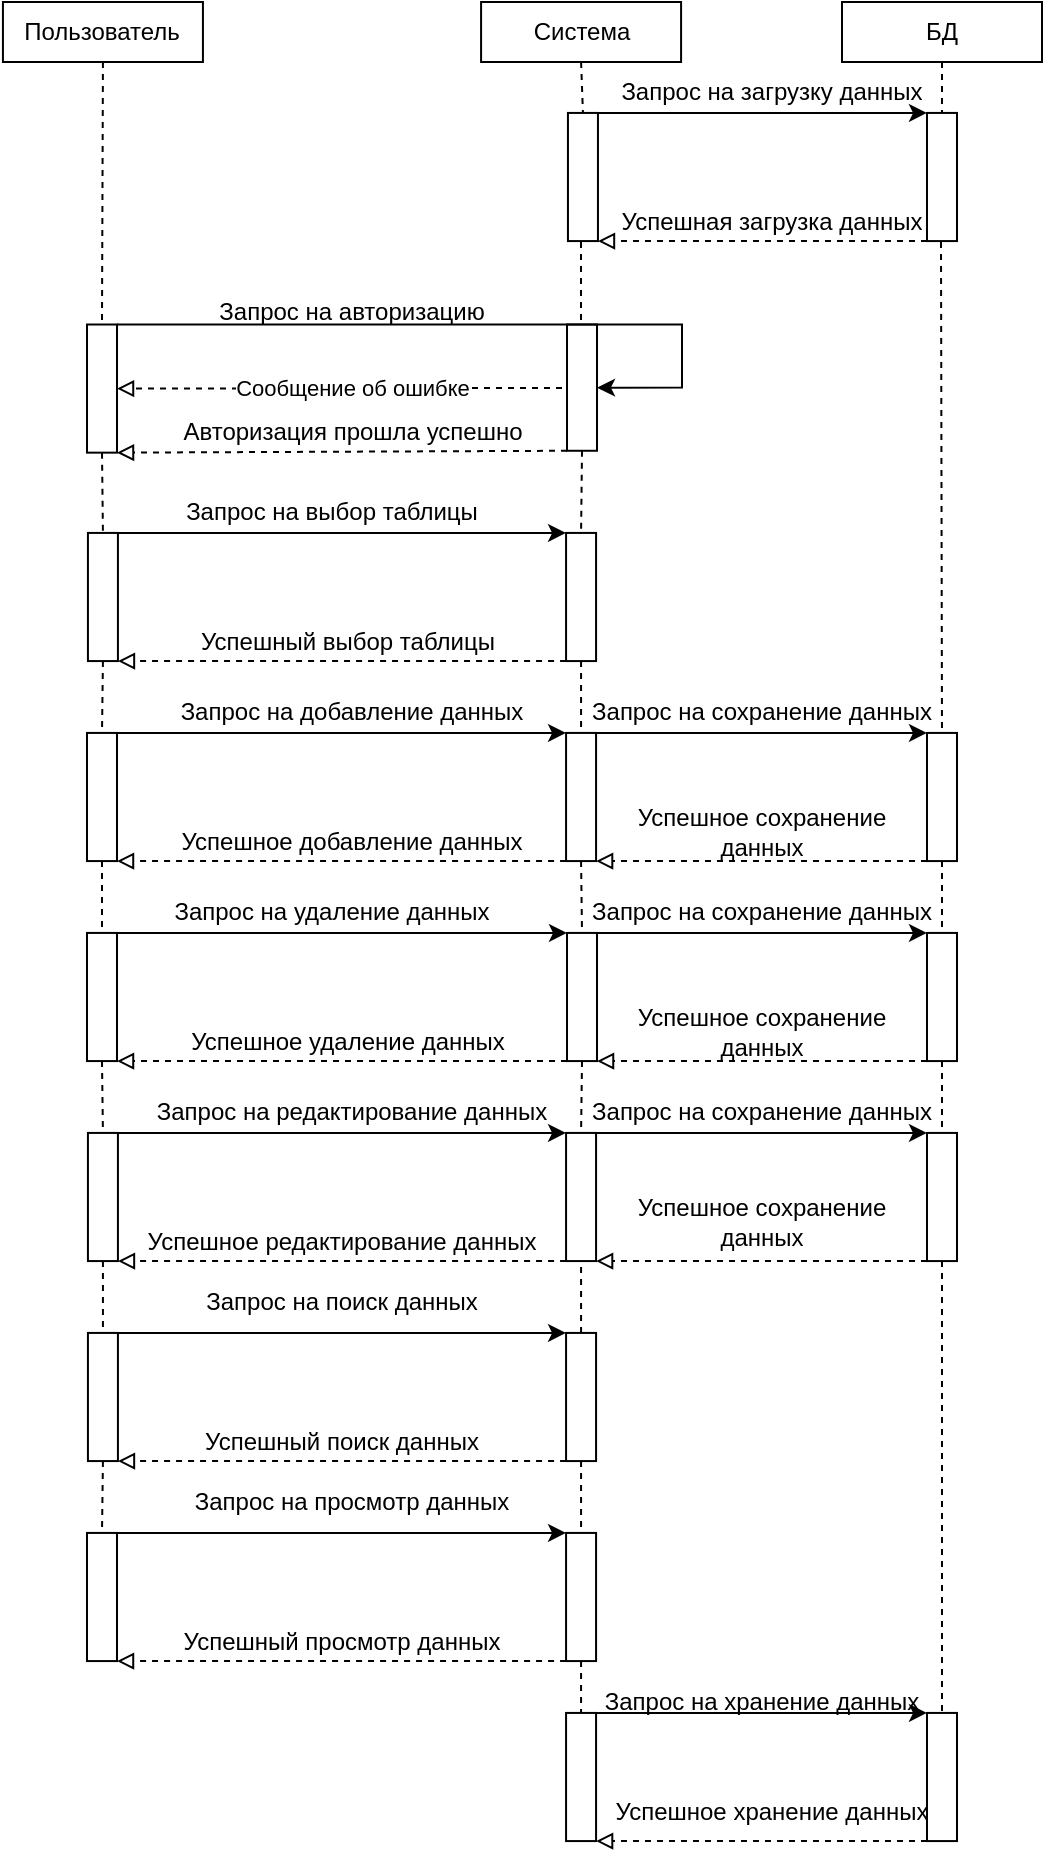 <mxfile version="24.7.17">
  <diagram name="Страница — 1" id="6Z7cqa4MiS0r8r7yoB4F">
    <mxGraphModel dx="1042" dy="1744" grid="1" gridSize="10" guides="1" tooltips="1" connect="1" arrows="1" fold="1" page="1" pageScale="1" pageWidth="827" pageHeight="1169" math="0" shadow="0">
      <root>
        <mxCell id="0" />
        <mxCell id="1" parent="0" />
        <mxCell id="EMWkCA-jMNm1Hh3KmYXY-1" value="Пользователь" style="rounded=0;whiteSpace=wrap;html=1;" vertex="1" parent="1">
          <mxGeometry x="160.47" y="-40" width="100" height="30" as="geometry" />
        </mxCell>
        <mxCell id="EMWkCA-jMNm1Hh3KmYXY-2" value="Система" style="rounded=0;whiteSpace=wrap;html=1;" vertex="1" parent="1">
          <mxGeometry x="399.54" y="-40" width="100" height="30" as="geometry" />
        </mxCell>
        <mxCell id="EMWkCA-jMNm1Hh3KmYXY-3" value="БД" style="rounded=0;whiteSpace=wrap;html=1;" vertex="1" parent="1">
          <mxGeometry x="580" y="-40" width="100" height="30" as="geometry" />
        </mxCell>
        <mxCell id="EMWkCA-jMNm1Hh3KmYXY-4" value="" style="endArrow=none;html=1;rounded=0;exitX=0.5;exitY=1;exitDx=0;exitDy=0;dashed=1;" edge="1" parent="1" source="EMWkCA-jMNm1Hh3KmYXY-1">
          <mxGeometry width="50" height="50" relative="1" as="geometry">
            <mxPoint x="240" y="240" as="sourcePoint" />
            <mxPoint x="210" y="120" as="targetPoint" />
          </mxGeometry>
        </mxCell>
        <mxCell id="EMWkCA-jMNm1Hh3KmYXY-5" value="" style="endArrow=none;html=1;rounded=0;exitX=0.5;exitY=1;exitDx=0;exitDy=0;dashed=1;" edge="1" parent="1">
          <mxGeometry width="50" height="50" relative="1" as="geometry">
            <mxPoint x="449.5" y="80" as="sourcePoint" />
            <mxPoint x="449.5" y="120" as="targetPoint" />
          </mxGeometry>
        </mxCell>
        <mxCell id="EMWkCA-jMNm1Hh3KmYXY-6" value="" style="endArrow=none;html=1;rounded=0;exitX=0.5;exitY=1;exitDx=0;exitDy=0;dashed=1;entryX=1;entryY=0.5;entryDx=0;entryDy=0;" edge="1" parent="1" target="EMWkCA-jMNm1Hh3KmYXY-36">
          <mxGeometry width="50" height="50" relative="1" as="geometry">
            <mxPoint x="629.5" y="80" as="sourcePoint" />
            <mxPoint x="629.5" y="120" as="targetPoint" />
          </mxGeometry>
        </mxCell>
        <mxCell id="EMWkCA-jMNm1Hh3KmYXY-7" value="" style="rounded=0;whiteSpace=wrap;html=1;rotation=-90;" vertex="1" parent="1">
          <mxGeometry x="177.97" y="145.79" width="64.07" height="15" as="geometry" />
        </mxCell>
        <mxCell id="EMWkCA-jMNm1Hh3KmYXY-10" value="" style="rounded=0;whiteSpace=wrap;html=1;rotation=-90;" vertex="1" parent="1">
          <mxGeometry x="418.44" y="145.32" width="63.13" height="15" as="geometry" />
        </mxCell>
        <mxCell id="EMWkCA-jMNm1Hh3KmYXY-11" value="" style="endArrow=classic;html=1;rounded=0;exitX=1;exitY=1;exitDx=0;exitDy=0;entryX=0.5;entryY=1;entryDx=0;entryDy=0;edgeStyle=orthogonalEdgeStyle;" edge="1" parent="1" source="EMWkCA-jMNm1Hh3KmYXY-7" target="EMWkCA-jMNm1Hh3KmYXY-10">
          <mxGeometry width="50" height="50" relative="1" as="geometry">
            <mxPoint x="290" y="190" as="sourcePoint" />
            <mxPoint x="530" y="120" as="targetPoint" />
            <Array as="points">
              <mxPoint x="500" y="121" />
              <mxPoint x="500" y="153" />
            </Array>
          </mxGeometry>
        </mxCell>
        <mxCell id="EMWkCA-jMNm1Hh3KmYXY-12" value="Запрос на авторизацию" style="text;html=1;align=center;verticalAlign=middle;whiteSpace=wrap;rounded=0;" vertex="1" parent="1">
          <mxGeometry x="260" y="100" width="150" height="30" as="geometry" />
        </mxCell>
        <mxCell id="EMWkCA-jMNm1Hh3KmYXY-13" value="" style="endArrow=block;html=1;rounded=0;entryX=0;entryY=1;entryDx=0;entryDy=0;exitX=0;exitY=0;exitDx=0;exitDy=0;endFill=0;dashed=1;" edge="1" parent="1" source="EMWkCA-jMNm1Hh3KmYXY-10" target="EMWkCA-jMNm1Hh3KmYXY-7">
          <mxGeometry width="50" height="50" relative="1" as="geometry">
            <mxPoint x="310" y="290" as="sourcePoint" />
            <mxPoint x="360" y="240" as="targetPoint" />
          </mxGeometry>
        </mxCell>
        <mxCell id="EMWkCA-jMNm1Hh3KmYXY-14" value="Авторизация прошла успешно" style="text;html=1;align=center;verticalAlign=middle;whiteSpace=wrap;rounded=0;" vertex="1" parent="1">
          <mxGeometry x="242.5" y="160.32" width="185" height="30" as="geometry" />
        </mxCell>
        <mxCell id="EMWkCA-jMNm1Hh3KmYXY-16" value="" style="endArrow=block;html=1;rounded=0;entryX=0.5;entryY=1;entryDx=0;entryDy=0;endFill=0;dashed=1;align=center;" edge="1" parent="1" target="EMWkCA-jMNm1Hh3KmYXY-7">
          <mxGeometry width="50" height="50" relative="1" as="geometry">
            <mxPoint x="440" y="153" as="sourcePoint" />
            <mxPoint x="220" y="153.79" as="targetPoint" />
          </mxGeometry>
        </mxCell>
        <mxCell id="EMWkCA-jMNm1Hh3KmYXY-17" value="&lt;div style=&quot;text-align: justify;&quot;&gt;Сообщение об ошибке&lt;/div&gt;" style="edgeLabel;html=1;align=center;verticalAlign=middle;resizable=0;points=[];" vertex="1" connectable="0" parent="EMWkCA-jMNm1Hh3KmYXY-16">
          <mxGeometry x="0.485" y="-3" relative="1" as="geometry">
            <mxPoint x="60" y="3" as="offset" />
          </mxGeometry>
        </mxCell>
        <mxCell id="EMWkCA-jMNm1Hh3KmYXY-18" value="" style="rounded=0;whiteSpace=wrap;html=1;rotation=-90;" vertex="1" parent="1">
          <mxGeometry x="178.43" y="250" width="64.07" height="15" as="geometry" />
        </mxCell>
        <mxCell id="EMWkCA-jMNm1Hh3KmYXY-19" value="" style="endArrow=none;html=1;rounded=0;exitX=0;exitY=0.5;exitDx=0;exitDy=0;dashed=1;entryX=1;entryY=0.5;entryDx=0;entryDy=0;" edge="1" parent="1" source="EMWkCA-jMNm1Hh3KmYXY-7" target="EMWkCA-jMNm1Hh3KmYXY-18">
          <mxGeometry width="50" height="50" relative="1" as="geometry">
            <mxPoint x="220" y="90" as="sourcePoint" />
            <mxPoint x="220" y="130" as="targetPoint" />
          </mxGeometry>
        </mxCell>
        <mxCell id="EMWkCA-jMNm1Hh3KmYXY-20" value="" style="rounded=0;whiteSpace=wrap;html=1;rotation=-90;" vertex="1" parent="1">
          <mxGeometry x="417.5" y="250" width="64.07" height="15" as="geometry" />
        </mxCell>
        <mxCell id="EMWkCA-jMNm1Hh3KmYXY-21" value="" style="endArrow=none;html=1;rounded=0;exitX=0;exitY=0.5;exitDx=0;exitDy=0;dashed=1;entryX=1;entryY=0.5;entryDx=0;entryDy=0;" edge="1" parent="1" source="EMWkCA-jMNm1Hh3KmYXY-10" target="EMWkCA-jMNm1Hh3KmYXY-20">
          <mxGeometry width="50" height="50" relative="1" as="geometry">
            <mxPoint x="220" y="195" as="sourcePoint" />
            <mxPoint x="220" y="235" as="targetPoint" />
          </mxGeometry>
        </mxCell>
        <mxCell id="EMWkCA-jMNm1Hh3KmYXY-22" value="" style="endArrow=classic;html=1;rounded=0;exitX=1;exitY=1;exitDx=0;exitDy=0;entryX=1;entryY=0;entryDx=0;entryDy=0;" edge="1" parent="1" source="EMWkCA-jMNm1Hh3KmYXY-18" target="EMWkCA-jMNm1Hh3KmYXY-20">
          <mxGeometry width="50" height="50" relative="1" as="geometry">
            <mxPoint x="450" y="360" as="sourcePoint" />
            <mxPoint x="500" y="310" as="targetPoint" />
          </mxGeometry>
        </mxCell>
        <mxCell id="EMWkCA-jMNm1Hh3KmYXY-23" value="Запрос на выбор таблицы" style="text;html=1;align=center;verticalAlign=middle;whiteSpace=wrap;rounded=0;" vertex="1" parent="1">
          <mxGeometry x="250" y="200" width="150" height="30" as="geometry" />
        </mxCell>
        <mxCell id="EMWkCA-jMNm1Hh3KmYXY-24" value="" style="endArrow=block;html=1;rounded=0;exitX=0;exitY=0;exitDx=0;exitDy=0;entryX=0;entryY=1;entryDx=0;entryDy=0;endFill=0;dashed=1;" edge="1" parent="1" source="EMWkCA-jMNm1Hh3KmYXY-20" target="EMWkCA-jMNm1Hh3KmYXY-18">
          <mxGeometry width="50" height="50" relative="1" as="geometry">
            <mxPoint x="228" y="235" as="sourcePoint" />
            <mxPoint x="452" y="235" as="targetPoint" />
          </mxGeometry>
        </mxCell>
        <mxCell id="EMWkCA-jMNm1Hh3KmYXY-25" value="" style="rounded=0;whiteSpace=wrap;html=1;rotation=-90;" vertex="1" parent="1">
          <mxGeometry x="177.96" y="350" width="64.07" height="15" as="geometry" />
        </mxCell>
        <mxCell id="EMWkCA-jMNm1Hh3KmYXY-27" value="" style="endArrow=none;html=1;rounded=0;exitX=0;exitY=0.5;exitDx=0;exitDy=0;dashed=1;entryX=1;entryY=0.5;entryDx=0;entryDy=0;" edge="1" parent="1" source="EMWkCA-jMNm1Hh3KmYXY-18" target="EMWkCA-jMNm1Hh3KmYXY-25">
          <mxGeometry width="50" height="50" relative="1" as="geometry">
            <mxPoint x="220" y="195" as="sourcePoint" />
            <mxPoint x="220" y="235" as="targetPoint" />
          </mxGeometry>
        </mxCell>
        <mxCell id="EMWkCA-jMNm1Hh3KmYXY-28" value="" style="rounded=0;whiteSpace=wrap;html=1;rotation=-90;" vertex="1" parent="1">
          <mxGeometry x="417.5" y="350" width="64.07" height="15" as="geometry" />
        </mxCell>
        <mxCell id="EMWkCA-jMNm1Hh3KmYXY-29" value="" style="endArrow=none;html=1;rounded=0;exitX=0;exitY=0.5;exitDx=0;exitDy=0;dashed=1;entryX=1;entryY=0.5;entryDx=0;entryDy=0;" edge="1" parent="1" source="EMWkCA-jMNm1Hh3KmYXY-20" target="EMWkCA-jMNm1Hh3KmYXY-28">
          <mxGeometry width="50" height="50" relative="1" as="geometry">
            <mxPoint x="220" y="300" as="sourcePoint" />
            <mxPoint x="220" y="335" as="targetPoint" />
          </mxGeometry>
        </mxCell>
        <mxCell id="EMWkCA-jMNm1Hh3KmYXY-30" value="" style="endArrow=classic;html=1;rounded=0;entryX=1;entryY=0;entryDx=0;entryDy=0;exitX=1;exitY=1;exitDx=0;exitDy=0;" edge="1" parent="1" source="EMWkCA-jMNm1Hh3KmYXY-25" target="EMWkCA-jMNm1Hh3KmYXY-28">
          <mxGeometry width="50" height="50" relative="1" as="geometry">
            <mxPoint x="240" y="330" as="sourcePoint" />
            <mxPoint x="452" y="235" as="targetPoint" />
          </mxGeometry>
        </mxCell>
        <mxCell id="EMWkCA-jMNm1Hh3KmYXY-31" value="Запрос на добавление данных" style="text;html=1;align=center;verticalAlign=middle;whiteSpace=wrap;rounded=0;" vertex="1" parent="1">
          <mxGeometry x="240" y="300" width="190" height="30" as="geometry" />
        </mxCell>
        <mxCell id="EMWkCA-jMNm1Hh3KmYXY-32" value="" style="endArrow=block;html=1;rounded=0;exitX=0;exitY=0;exitDx=0;exitDy=0;entryX=0;entryY=1;entryDx=0;entryDy=0;endFill=0;dashed=1;" edge="1" parent="1" source="EMWkCA-jMNm1Hh3KmYXY-28" target="EMWkCA-jMNm1Hh3KmYXY-25">
          <mxGeometry width="50" height="50" relative="1" as="geometry">
            <mxPoint x="452" y="300" as="sourcePoint" />
            <mxPoint x="228" y="300" as="targetPoint" />
          </mxGeometry>
        </mxCell>
        <mxCell id="EMWkCA-jMNm1Hh3KmYXY-33" value="Успешный выбор таблицы" style="text;html=1;align=center;verticalAlign=middle;whiteSpace=wrap;rounded=0;" vertex="1" parent="1">
          <mxGeometry x="237.5" y="265" width="190" height="30" as="geometry" />
        </mxCell>
        <mxCell id="EMWkCA-jMNm1Hh3KmYXY-35" value="Успешное добавление данных" style="text;html=1;align=center;verticalAlign=middle;whiteSpace=wrap;rounded=0;" vertex="1" parent="1">
          <mxGeometry x="240" y="365" width="190" height="30" as="geometry" />
        </mxCell>
        <mxCell id="EMWkCA-jMNm1Hh3KmYXY-36" value="" style="rounded=0;whiteSpace=wrap;html=1;rotation=-90;" vertex="1" parent="1">
          <mxGeometry x="597.96" y="350" width="64.07" height="15" as="geometry" />
        </mxCell>
        <mxCell id="EMWkCA-jMNm1Hh3KmYXY-37" value="" style="endArrow=classic;html=1;rounded=0;entryX=1;entryY=0;entryDx=0;entryDy=0;exitX=1;exitY=1;exitDx=0;exitDy=0;" edge="1" parent="1" source="EMWkCA-jMNm1Hh3KmYXY-28" target="EMWkCA-jMNm1Hh3KmYXY-36">
          <mxGeometry width="50" height="50" relative="1" as="geometry">
            <mxPoint x="490" y="300" as="sourcePoint" />
            <mxPoint x="452" y="335" as="targetPoint" />
          </mxGeometry>
        </mxCell>
        <mxCell id="EMWkCA-jMNm1Hh3KmYXY-38" value="Запрос на сохранение данных" style="text;html=1;align=center;verticalAlign=middle;whiteSpace=wrap;rounded=0;" vertex="1" parent="1">
          <mxGeometry x="450" y="300" width="180" height="30" as="geometry" />
        </mxCell>
        <mxCell id="EMWkCA-jMNm1Hh3KmYXY-39" value="" style="endArrow=block;html=1;rounded=0;exitX=0;exitY=0;exitDx=0;exitDy=0;entryX=0;entryY=1;entryDx=0;entryDy=0;endFill=0;dashed=1;" edge="1" parent="1" source="EMWkCA-jMNm1Hh3KmYXY-36" target="EMWkCA-jMNm1Hh3KmYXY-28">
          <mxGeometry width="50" height="50" relative="1" as="geometry">
            <mxPoint x="452" y="400" as="sourcePoint" />
            <mxPoint x="227" y="400" as="targetPoint" />
          </mxGeometry>
        </mxCell>
        <mxCell id="EMWkCA-jMNm1Hh3KmYXY-40" value="Успешное сохранение данных" style="text;html=1;align=center;verticalAlign=middle;whiteSpace=wrap;rounded=0;" vertex="1" parent="1">
          <mxGeometry x="470" y="360" width="140" height="30" as="geometry" />
        </mxCell>
        <mxCell id="EMWkCA-jMNm1Hh3KmYXY-41" value="" style="endArrow=none;html=1;rounded=0;exitX=0;exitY=0.5;exitDx=0;exitDy=0;dashed=1;entryX=1;entryY=0.5;entryDx=0;entryDy=0;" edge="1" parent="1" source="EMWkCA-jMNm1Hh3KmYXY-25" target="EMWkCA-jMNm1Hh3KmYXY-42">
          <mxGeometry width="50" height="50" relative="1" as="geometry">
            <mxPoint x="220" y="90" as="sourcePoint" />
            <mxPoint x="210" y="430" as="targetPoint" />
          </mxGeometry>
        </mxCell>
        <mxCell id="EMWkCA-jMNm1Hh3KmYXY-42" value="" style="rounded=0;whiteSpace=wrap;html=1;rotation=-90;" vertex="1" parent="1">
          <mxGeometry x="177.96" y="450" width="64.07" height="15" as="geometry" />
        </mxCell>
        <mxCell id="EMWkCA-jMNm1Hh3KmYXY-43" value="" style="rounded=0;whiteSpace=wrap;html=1;rotation=-90;" vertex="1" parent="1">
          <mxGeometry x="417.97" y="450" width="64.07" height="15" as="geometry" />
        </mxCell>
        <mxCell id="EMWkCA-jMNm1Hh3KmYXY-44" value="" style="endArrow=none;html=1;rounded=0;exitX=0;exitY=0.5;exitDx=0;exitDy=0;dashed=1;entryX=1;entryY=0.5;entryDx=0;entryDy=0;" edge="1" parent="1" source="EMWkCA-jMNm1Hh3KmYXY-28" target="EMWkCA-jMNm1Hh3KmYXY-43">
          <mxGeometry width="50" height="50" relative="1" as="geometry">
            <mxPoint x="459.5" y="90" as="sourcePoint" />
            <mxPoint x="459.5" y="130" as="targetPoint" />
          </mxGeometry>
        </mxCell>
        <mxCell id="EMWkCA-jMNm1Hh3KmYXY-45" value="" style="endArrow=none;html=1;rounded=0;exitX=0;exitY=0.5;exitDx=0;exitDy=0;dashed=1;entryX=1;entryY=0.5;entryDx=0;entryDy=0;" edge="1" parent="1" source="EMWkCA-jMNm1Hh3KmYXY-36" target="EMWkCA-jMNm1Hh3KmYXY-46">
          <mxGeometry width="50" height="50" relative="1" as="geometry">
            <mxPoint x="469.5" y="100" as="sourcePoint" />
            <mxPoint x="630" y="420" as="targetPoint" />
          </mxGeometry>
        </mxCell>
        <mxCell id="EMWkCA-jMNm1Hh3KmYXY-46" value="" style="rounded=0;whiteSpace=wrap;html=1;rotation=-90;" vertex="1" parent="1">
          <mxGeometry x="597.96" y="450" width="64.07" height="15" as="geometry" />
        </mxCell>
        <mxCell id="EMWkCA-jMNm1Hh3KmYXY-47" value="" style="endArrow=classic;html=1;rounded=0;exitX=1;exitY=1;exitDx=0;exitDy=0;entryX=1;entryY=0;entryDx=0;entryDy=0;" edge="1" parent="1" source="EMWkCA-jMNm1Hh3KmYXY-42" target="EMWkCA-jMNm1Hh3KmYXY-43">
          <mxGeometry width="50" height="50" relative="1" as="geometry">
            <mxPoint x="276" y="450" as="sourcePoint" />
            <mxPoint x="500" y="450" as="targetPoint" />
          </mxGeometry>
        </mxCell>
        <mxCell id="EMWkCA-jMNm1Hh3KmYXY-48" value="Запрос на удаление данных" style="text;html=1;align=center;verticalAlign=middle;whiteSpace=wrap;rounded=0;" vertex="1" parent="1">
          <mxGeometry x="230" y="400" width="190" height="30" as="geometry" />
        </mxCell>
        <mxCell id="EMWkCA-jMNm1Hh3KmYXY-49" value="" style="endArrow=block;html=1;rounded=0;exitX=0;exitY=0;exitDx=0;exitDy=0;entryX=0;entryY=1;entryDx=0;entryDy=0;endFill=0;dashed=1;" edge="1" parent="1" source="EMWkCA-jMNm1Hh3KmYXY-43" target="EMWkCA-jMNm1Hh3KmYXY-42">
          <mxGeometry width="50" height="50" relative="1" as="geometry">
            <mxPoint x="452" y="400" as="sourcePoint" />
            <mxPoint x="227" y="400" as="targetPoint" />
          </mxGeometry>
        </mxCell>
        <mxCell id="EMWkCA-jMNm1Hh3KmYXY-50" value="Успешное удаление данных" style="text;html=1;align=center;verticalAlign=middle;whiteSpace=wrap;rounded=0;" vertex="1" parent="1">
          <mxGeometry x="237.5" y="465" width="190" height="30" as="geometry" />
        </mxCell>
        <mxCell id="EMWkCA-jMNm1Hh3KmYXY-51" value="" style="endArrow=classic;html=1;rounded=0;exitX=1;exitY=1;exitDx=0;exitDy=0;entryX=1;entryY=0;entryDx=0;entryDy=0;" edge="1" parent="1" source="EMWkCA-jMNm1Hh3KmYXY-43" target="EMWkCA-jMNm1Hh3KmYXY-46">
          <mxGeometry width="50" height="50" relative="1" as="geometry">
            <mxPoint x="227" y="435" as="sourcePoint" />
            <mxPoint x="453" y="435" as="targetPoint" />
          </mxGeometry>
        </mxCell>
        <mxCell id="EMWkCA-jMNm1Hh3KmYXY-52" value="" style="endArrow=block;html=1;rounded=0;exitX=0;exitY=0;exitDx=0;exitDy=0;entryX=0;entryY=1;entryDx=0;entryDy=0;endFill=0;dashed=1;" edge="1" parent="1" source="EMWkCA-jMNm1Hh3KmYXY-46" target="EMWkCA-jMNm1Hh3KmYXY-43">
          <mxGeometry width="50" height="50" relative="1" as="geometry">
            <mxPoint x="453" y="500" as="sourcePoint" />
            <mxPoint x="227" y="500" as="targetPoint" />
          </mxGeometry>
        </mxCell>
        <mxCell id="EMWkCA-jMNm1Hh3KmYXY-53" value="Запрос на сохранение данных" style="text;html=1;align=center;verticalAlign=middle;whiteSpace=wrap;rounded=0;" vertex="1" parent="1">
          <mxGeometry x="450" y="400" width="180" height="30" as="geometry" />
        </mxCell>
        <mxCell id="EMWkCA-jMNm1Hh3KmYXY-54" value="Успешное сохранение данных" style="text;html=1;align=center;verticalAlign=middle;whiteSpace=wrap;rounded=0;" vertex="1" parent="1">
          <mxGeometry x="470" y="460" width="140" height="30" as="geometry" />
        </mxCell>
        <mxCell id="EMWkCA-jMNm1Hh3KmYXY-55" value="" style="endArrow=none;html=1;rounded=0;exitX=0;exitY=0.5;exitDx=0;exitDy=0;dashed=1;entryX=1;entryY=0.5;entryDx=0;entryDy=0;" edge="1" parent="1" source="EMWkCA-jMNm1Hh3KmYXY-42" target="EMWkCA-jMNm1Hh3KmYXY-56">
          <mxGeometry width="50" height="50" relative="1" as="geometry">
            <mxPoint x="120" y="420" as="sourcePoint" />
            <mxPoint x="210" y="530" as="targetPoint" />
          </mxGeometry>
        </mxCell>
        <mxCell id="EMWkCA-jMNm1Hh3KmYXY-56" value="" style="rounded=0;whiteSpace=wrap;html=1;rotation=-90;" vertex="1" parent="1">
          <mxGeometry x="178.43" y="550" width="64.07" height="15" as="geometry" />
        </mxCell>
        <mxCell id="EMWkCA-jMNm1Hh3KmYXY-57" value="" style="rounded=0;whiteSpace=wrap;html=1;rotation=-90;" vertex="1" parent="1">
          <mxGeometry x="417.5" y="550" width="64.07" height="15" as="geometry" />
        </mxCell>
        <mxCell id="EMWkCA-jMNm1Hh3KmYXY-58" value="" style="rounded=0;whiteSpace=wrap;html=1;rotation=-90;" vertex="1" parent="1">
          <mxGeometry x="597.96" y="550" width="64.07" height="15" as="geometry" />
        </mxCell>
        <mxCell id="EMWkCA-jMNm1Hh3KmYXY-59" value="" style="endArrow=none;html=1;rounded=0;exitX=0;exitY=0.5;exitDx=0;exitDy=0;dashed=1;entryX=1;entryY=0.5;entryDx=0;entryDy=0;" edge="1" parent="1" source="EMWkCA-jMNm1Hh3KmYXY-43" target="EMWkCA-jMNm1Hh3KmYXY-57">
          <mxGeometry width="50" height="50" relative="1" as="geometry">
            <mxPoint x="220" y="500" as="sourcePoint" />
            <mxPoint x="220" y="535" as="targetPoint" />
          </mxGeometry>
        </mxCell>
        <mxCell id="EMWkCA-jMNm1Hh3KmYXY-60" value="" style="endArrow=none;html=1;rounded=0;exitX=0;exitY=0.5;exitDx=0;exitDy=0;dashed=1;entryX=1;entryY=0.5;entryDx=0;entryDy=0;" edge="1" parent="1" source="EMWkCA-jMNm1Hh3KmYXY-46" target="EMWkCA-jMNm1Hh3KmYXY-58">
          <mxGeometry width="50" height="50" relative="1" as="geometry">
            <mxPoint x="230" y="510" as="sourcePoint" />
            <mxPoint x="230" y="545" as="targetPoint" />
          </mxGeometry>
        </mxCell>
        <mxCell id="EMWkCA-jMNm1Hh3KmYXY-61" value="" style="endArrow=classic;html=1;rounded=0;exitX=1;exitY=1;exitDx=0;exitDy=0;entryX=1;entryY=0;entryDx=0;entryDy=0;" edge="1" parent="1" source="EMWkCA-jMNm1Hh3KmYXY-56" target="EMWkCA-jMNm1Hh3KmYXY-57">
          <mxGeometry width="50" height="50" relative="1" as="geometry">
            <mxPoint x="227" y="435" as="sourcePoint" />
            <mxPoint x="453" y="435" as="targetPoint" />
          </mxGeometry>
        </mxCell>
        <mxCell id="EMWkCA-jMNm1Hh3KmYXY-62" value="" style="endArrow=classic;html=1;rounded=0;exitX=1;exitY=1;exitDx=0;exitDy=0;entryX=1;entryY=0;entryDx=0;entryDy=0;" edge="1" parent="1" source="EMWkCA-jMNm1Hh3KmYXY-57" target="EMWkCA-jMNm1Hh3KmYXY-58">
          <mxGeometry width="50" height="50" relative="1" as="geometry">
            <mxPoint x="237" y="445" as="sourcePoint" />
            <mxPoint x="463" y="445" as="targetPoint" />
          </mxGeometry>
        </mxCell>
        <mxCell id="EMWkCA-jMNm1Hh3KmYXY-63" value="" style="endArrow=block;html=1;rounded=0;exitX=0;exitY=0;exitDx=0;exitDy=0;entryX=0;entryY=1;entryDx=0;entryDy=0;endFill=0;dashed=1;" edge="1" parent="1" source="EMWkCA-jMNm1Hh3KmYXY-57" target="EMWkCA-jMNm1Hh3KmYXY-56">
          <mxGeometry width="50" height="50" relative="1" as="geometry">
            <mxPoint x="453" y="500" as="sourcePoint" />
            <mxPoint x="227" y="500" as="targetPoint" />
          </mxGeometry>
        </mxCell>
        <mxCell id="EMWkCA-jMNm1Hh3KmYXY-64" value="" style="endArrow=block;html=1;rounded=0;exitX=0;exitY=0;exitDx=0;exitDy=0;entryX=0;entryY=1;entryDx=0;entryDy=0;endFill=0;dashed=1;" edge="1" parent="1" source="EMWkCA-jMNm1Hh3KmYXY-58" target="EMWkCA-jMNm1Hh3KmYXY-57">
          <mxGeometry width="50" height="50" relative="1" as="geometry">
            <mxPoint x="463" y="510" as="sourcePoint" />
            <mxPoint x="237" y="510" as="targetPoint" />
          </mxGeometry>
        </mxCell>
        <mxCell id="EMWkCA-jMNm1Hh3KmYXY-65" value="Запрос на редактирование данных" style="text;html=1;align=center;verticalAlign=middle;whiteSpace=wrap;rounded=0;" vertex="1" parent="1">
          <mxGeometry x="230" y="500" width="210" height="30" as="geometry" />
        </mxCell>
        <mxCell id="EMWkCA-jMNm1Hh3KmYXY-66" value="Успешное редактирование данных" style="text;html=1;align=center;verticalAlign=middle;whiteSpace=wrap;rounded=0;" vertex="1" parent="1">
          <mxGeometry x="230" y="565" width="200" height="30" as="geometry" />
        </mxCell>
        <mxCell id="EMWkCA-jMNm1Hh3KmYXY-67" value="Запрос на сохранение данных" style="text;html=1;align=center;verticalAlign=middle;whiteSpace=wrap;rounded=0;" vertex="1" parent="1">
          <mxGeometry x="450" y="500" width="180" height="30" as="geometry" />
        </mxCell>
        <mxCell id="EMWkCA-jMNm1Hh3KmYXY-69" value="Успешное сохранение данных" style="text;html=1;align=center;verticalAlign=middle;whiteSpace=wrap;rounded=0;" vertex="1" parent="1">
          <mxGeometry x="470" y="555" width="140" height="30" as="geometry" />
        </mxCell>
        <mxCell id="EMWkCA-jMNm1Hh3KmYXY-70" value="" style="rounded=0;whiteSpace=wrap;html=1;rotation=-90;" vertex="1" parent="1">
          <mxGeometry x="178.43" y="650" width="64.07" height="15" as="geometry" />
        </mxCell>
        <mxCell id="EMWkCA-jMNm1Hh3KmYXY-71" value="" style="endArrow=none;html=1;rounded=0;dashed=1;entryX=1;entryY=0.5;entryDx=0;entryDy=0;exitX=0;exitY=0.5;exitDx=0;exitDy=0;" edge="1" parent="1" source="EMWkCA-jMNm1Hh3KmYXY-56" target="EMWkCA-jMNm1Hh3KmYXY-70">
          <mxGeometry width="50" height="50" relative="1" as="geometry">
            <mxPoint x="160" y="600" as="sourcePoint" />
            <mxPoint x="220" y="535" as="targetPoint" />
          </mxGeometry>
        </mxCell>
        <mxCell id="EMWkCA-jMNm1Hh3KmYXY-73" value="" style="endArrow=none;html=1;rounded=0;dashed=1;entryX=0;entryY=0.5;entryDx=0;entryDy=0;exitX=1;exitY=0.5;exitDx=0;exitDy=0;" edge="1" parent="1" source="EMWkCA-jMNm1Hh3KmYXY-74" target="EMWkCA-jMNm1Hh3KmYXY-57">
          <mxGeometry width="50" height="50" relative="1" as="geometry">
            <mxPoint x="450" y="620" as="sourcePoint" />
            <mxPoint x="230" y="545" as="targetPoint" />
          </mxGeometry>
        </mxCell>
        <mxCell id="EMWkCA-jMNm1Hh3KmYXY-74" value="" style="rounded=0;whiteSpace=wrap;html=1;rotation=-90;" vertex="1" parent="1">
          <mxGeometry x="417.5" y="650" width="64.07" height="15" as="geometry" />
        </mxCell>
        <mxCell id="EMWkCA-jMNm1Hh3KmYXY-75" value="" style="endArrow=classic;html=1;rounded=0;exitX=1;exitY=1;exitDx=0;exitDy=0;entryX=1;entryY=0;entryDx=0;entryDy=0;" edge="1" parent="1" source="EMWkCA-jMNm1Hh3KmYXY-70" target="EMWkCA-jMNm1Hh3KmYXY-74">
          <mxGeometry width="50" height="50" relative="1" as="geometry">
            <mxPoint x="228" y="535" as="sourcePoint" />
            <mxPoint x="452" y="535" as="targetPoint" />
          </mxGeometry>
        </mxCell>
        <mxCell id="EMWkCA-jMNm1Hh3KmYXY-76" value="Запрос на поиск данных" style="text;html=1;align=center;verticalAlign=middle;whiteSpace=wrap;rounded=0;" vertex="1" parent="1">
          <mxGeometry x="225" y="595" width="210" height="30" as="geometry" />
        </mxCell>
        <mxCell id="EMWkCA-jMNm1Hh3KmYXY-77" value="" style="endArrow=block;html=1;rounded=0;exitX=0;exitY=0;exitDx=0;exitDy=0;entryX=0;entryY=1;entryDx=0;entryDy=0;endFill=0;dashed=1;" edge="1" parent="1" source="EMWkCA-jMNm1Hh3KmYXY-74" target="EMWkCA-jMNm1Hh3KmYXY-70">
          <mxGeometry width="50" height="50" relative="1" as="geometry">
            <mxPoint x="452" y="600" as="sourcePoint" />
            <mxPoint x="228" y="600" as="targetPoint" />
          </mxGeometry>
        </mxCell>
        <mxCell id="EMWkCA-jMNm1Hh3KmYXY-78" value="Успешный поиск данных" style="text;html=1;align=center;verticalAlign=middle;whiteSpace=wrap;rounded=0;" vertex="1" parent="1">
          <mxGeometry x="225" y="665" width="210" height="30" as="geometry" />
        </mxCell>
        <mxCell id="EMWkCA-jMNm1Hh3KmYXY-79" value="" style="rounded=0;whiteSpace=wrap;html=1;rotation=-90;" vertex="1" parent="1">
          <mxGeometry x="177.96" y="750" width="64.07" height="15" as="geometry" />
        </mxCell>
        <mxCell id="EMWkCA-jMNm1Hh3KmYXY-80" value="" style="endArrow=none;html=1;rounded=0;dashed=1;entryX=1;entryY=0.5;entryDx=0;entryDy=0;exitX=0;exitY=0.5;exitDx=0;exitDy=0;" edge="1" parent="1" source="EMWkCA-jMNm1Hh3KmYXY-70" target="EMWkCA-jMNm1Hh3KmYXY-79">
          <mxGeometry width="50" height="50" relative="1" as="geometry">
            <mxPoint x="220" y="600" as="sourcePoint" />
            <mxPoint x="220" y="635" as="targetPoint" />
          </mxGeometry>
        </mxCell>
        <mxCell id="EMWkCA-jMNm1Hh3KmYXY-81" value="" style="rounded=0;whiteSpace=wrap;html=1;rotation=-90;" vertex="1" parent="1">
          <mxGeometry x="417.5" y="750" width="64.07" height="15" as="geometry" />
        </mxCell>
        <mxCell id="EMWkCA-jMNm1Hh3KmYXY-82" value="" style="endArrow=none;html=1;rounded=0;dashed=1;entryX=1;entryY=0.5;entryDx=0;entryDy=0;exitX=0;exitY=0.5;exitDx=0;exitDy=0;" edge="1" parent="1" source="EMWkCA-jMNm1Hh3KmYXY-74" target="EMWkCA-jMNm1Hh3KmYXY-81">
          <mxGeometry width="50" height="50" relative="1" as="geometry">
            <mxPoint x="220" y="700" as="sourcePoint" />
            <mxPoint x="220" y="735" as="targetPoint" />
          </mxGeometry>
        </mxCell>
        <mxCell id="EMWkCA-jMNm1Hh3KmYXY-83" value="" style="endArrow=classic;html=1;rounded=0;exitX=1;exitY=1;exitDx=0;exitDy=0;entryX=1;entryY=0;entryDx=0;entryDy=0;" edge="1" parent="1" source="EMWkCA-jMNm1Hh3KmYXY-79" target="EMWkCA-jMNm1Hh3KmYXY-81">
          <mxGeometry width="50" height="50" relative="1" as="geometry">
            <mxPoint x="302" y="790" as="sourcePoint" />
            <mxPoint x="526" y="790" as="targetPoint" />
          </mxGeometry>
        </mxCell>
        <mxCell id="EMWkCA-jMNm1Hh3KmYXY-84" value="" style="endArrow=block;html=1;rounded=0;exitX=0;exitY=0;exitDx=0;exitDy=0;entryX=0;entryY=1;entryDx=0;entryDy=0;endFill=0;dashed=1;" edge="1" parent="1" source="EMWkCA-jMNm1Hh3KmYXY-81" target="EMWkCA-jMNm1Hh3KmYXY-79">
          <mxGeometry width="50" height="50" relative="1" as="geometry">
            <mxPoint x="453" y="500" as="sourcePoint" />
            <mxPoint x="227" y="500" as="targetPoint" />
          </mxGeometry>
        </mxCell>
        <mxCell id="EMWkCA-jMNm1Hh3KmYXY-86" value="Запрос на просмотр данных" style="text;html=1;align=center;verticalAlign=middle;whiteSpace=wrap;rounded=0;" vertex="1" parent="1">
          <mxGeometry x="230" y="695" width="210" height="30" as="geometry" />
        </mxCell>
        <mxCell id="EMWkCA-jMNm1Hh3KmYXY-87" value="Успешный просмотр данных" style="text;html=1;align=center;verticalAlign=middle;whiteSpace=wrap;rounded=0;" vertex="1" parent="1">
          <mxGeometry x="225" y="765" width="210" height="30" as="geometry" />
        </mxCell>
        <mxCell id="EMWkCA-jMNm1Hh3KmYXY-88" value="" style="rounded=0;whiteSpace=wrap;html=1;rotation=-90;" vertex="1" parent="1">
          <mxGeometry x="417.5" y="840" width="64.07" height="15" as="geometry" />
        </mxCell>
        <mxCell id="EMWkCA-jMNm1Hh3KmYXY-89" value="" style="endArrow=none;html=1;rounded=0;dashed=1;entryX=1;entryY=0.5;entryDx=0;entryDy=0;exitX=0;exitY=0.5;exitDx=0;exitDy=0;" edge="1" parent="1" source="EMWkCA-jMNm1Hh3KmYXY-81" target="EMWkCA-jMNm1Hh3KmYXY-88">
          <mxGeometry width="50" height="50" relative="1" as="geometry">
            <mxPoint x="460" y="700" as="sourcePoint" />
            <mxPoint x="460" y="735" as="targetPoint" />
          </mxGeometry>
        </mxCell>
        <mxCell id="EMWkCA-jMNm1Hh3KmYXY-92" value="" style="endArrow=none;html=1;rounded=0;dashed=1;exitX=0;exitY=0.5;exitDx=0;exitDy=0;entryX=1;entryY=0.5;entryDx=0;entryDy=0;" edge="1" parent="1" source="EMWkCA-jMNm1Hh3KmYXY-58" target="EMWkCA-jMNm1Hh3KmYXY-93">
          <mxGeometry width="50" height="50" relative="1" as="geometry">
            <mxPoint x="460" y="700" as="sourcePoint" />
            <mxPoint x="630" y="810" as="targetPoint" />
          </mxGeometry>
        </mxCell>
        <mxCell id="EMWkCA-jMNm1Hh3KmYXY-93" value="" style="rounded=0;whiteSpace=wrap;html=1;rotation=-90;" vertex="1" parent="1">
          <mxGeometry x="597.96" y="840" width="64.07" height="15" as="geometry" />
        </mxCell>
        <mxCell id="EMWkCA-jMNm1Hh3KmYXY-97" value="" style="endArrow=classic;html=1;rounded=0;exitX=1;exitY=1;exitDx=0;exitDy=0;entryX=1;entryY=0;entryDx=0;entryDy=0;" edge="1" parent="1" source="EMWkCA-jMNm1Hh3KmYXY-88" target="EMWkCA-jMNm1Hh3KmYXY-93">
          <mxGeometry width="50" height="50" relative="1" as="geometry">
            <mxPoint x="440" y="930" as="sourcePoint" />
            <mxPoint x="664" y="930" as="targetPoint" />
          </mxGeometry>
        </mxCell>
        <mxCell id="EMWkCA-jMNm1Hh3KmYXY-99" value="" style="endArrow=block;html=1;rounded=0;exitX=0;exitY=0;exitDx=0;exitDy=0;entryX=0;entryY=1;entryDx=0;entryDy=0;endFill=0;dashed=1;" edge="1" parent="1" source="EMWkCA-jMNm1Hh3KmYXY-93" target="EMWkCA-jMNm1Hh3KmYXY-88">
          <mxGeometry width="50" height="50" relative="1" as="geometry">
            <mxPoint x="452" y="600" as="sourcePoint" />
            <mxPoint x="228" y="600" as="targetPoint" />
          </mxGeometry>
        </mxCell>
        <mxCell id="EMWkCA-jMNm1Hh3KmYXY-100" value="Запрос на хранение данных" style="text;html=1;align=center;verticalAlign=middle;whiteSpace=wrap;rounded=0;" vertex="1" parent="1">
          <mxGeometry x="435" y="795" width="210" height="30" as="geometry" />
        </mxCell>
        <mxCell id="EMWkCA-jMNm1Hh3KmYXY-101" value="Успешное хранение данных" style="text;html=1;align=center;verticalAlign=middle;whiteSpace=wrap;rounded=0;" vertex="1" parent="1">
          <mxGeometry x="440" y="850" width="210" height="30" as="geometry" />
        </mxCell>
        <mxCell id="EMWkCA-jMNm1Hh3KmYXY-102" value="" style="rounded=0;whiteSpace=wrap;html=1;rotation=-90;" vertex="1" parent="1">
          <mxGeometry x="418.44" y="40.0" width="64.07" height="15" as="geometry" />
        </mxCell>
        <mxCell id="EMWkCA-jMNm1Hh3KmYXY-103" value="" style="rounded=0;whiteSpace=wrap;html=1;rotation=-90;" vertex="1" parent="1">
          <mxGeometry x="597.96" y="40.0" width="64.07" height="15" as="geometry" />
        </mxCell>
        <mxCell id="EMWkCA-jMNm1Hh3KmYXY-104" value="" style="endArrow=none;html=1;rounded=0;exitX=0.5;exitY=1;exitDx=0;exitDy=0;dashed=1;entryX=1;entryY=0.5;entryDx=0;entryDy=0;" edge="1" parent="1" source="EMWkCA-jMNm1Hh3KmYXY-2" target="EMWkCA-jMNm1Hh3KmYXY-102">
          <mxGeometry width="50" height="50" relative="1" as="geometry">
            <mxPoint x="459.5" y="90" as="sourcePoint" />
            <mxPoint x="480" y="20" as="targetPoint" />
          </mxGeometry>
        </mxCell>
        <mxCell id="EMWkCA-jMNm1Hh3KmYXY-105" value="" style="endArrow=none;html=1;rounded=0;exitX=0.5;exitY=1;exitDx=0;exitDy=0;dashed=1;entryX=1;entryY=0.5;entryDx=0;entryDy=0;" edge="1" parent="1" source="EMWkCA-jMNm1Hh3KmYXY-3" target="EMWkCA-jMNm1Hh3KmYXY-103">
          <mxGeometry width="50" height="50" relative="1" as="geometry">
            <mxPoint x="469.5" y="100" as="sourcePoint" />
            <mxPoint x="469.5" y="140" as="targetPoint" />
          </mxGeometry>
        </mxCell>
        <mxCell id="EMWkCA-jMNm1Hh3KmYXY-106" value="" style="endArrow=classic;html=1;rounded=0;entryX=1;entryY=0;entryDx=0;entryDy=0;exitX=1;exitY=1;exitDx=0;exitDy=0;" edge="1" parent="1" source="EMWkCA-jMNm1Hh3KmYXY-102" target="EMWkCA-jMNm1Hh3KmYXY-103">
          <mxGeometry width="50" height="50" relative="1" as="geometry">
            <mxPoint x="227" y="335" as="sourcePoint" />
            <mxPoint x="452" y="335" as="targetPoint" />
          </mxGeometry>
        </mxCell>
        <mxCell id="EMWkCA-jMNm1Hh3KmYXY-108" value="" style="endArrow=block;html=1;rounded=0;exitX=0;exitY=0;exitDx=0;exitDy=0;entryX=0;entryY=1;entryDx=0;entryDy=0;endFill=0;dashed=1;" edge="1" parent="1" source="EMWkCA-jMNm1Hh3KmYXY-103" target="EMWkCA-jMNm1Hh3KmYXY-102">
          <mxGeometry width="50" height="50" relative="1" as="geometry">
            <mxPoint x="452" y="400" as="sourcePoint" />
            <mxPoint x="227" y="400" as="targetPoint" />
          </mxGeometry>
        </mxCell>
        <mxCell id="EMWkCA-jMNm1Hh3KmYXY-109" value="Запрос на загрузку данных" style="text;html=1;align=center;verticalAlign=middle;whiteSpace=wrap;rounded=0;" vertex="1" parent="1">
          <mxGeometry x="450" y="-10" width="190" height="30" as="geometry" />
        </mxCell>
        <mxCell id="EMWkCA-jMNm1Hh3KmYXY-110" value="Успешная загрузка данных" style="text;html=1;align=center;verticalAlign=middle;whiteSpace=wrap;rounded=0;" vertex="1" parent="1">
          <mxGeometry x="450" y="55" width="190" height="30" as="geometry" />
        </mxCell>
      </root>
    </mxGraphModel>
  </diagram>
</mxfile>
